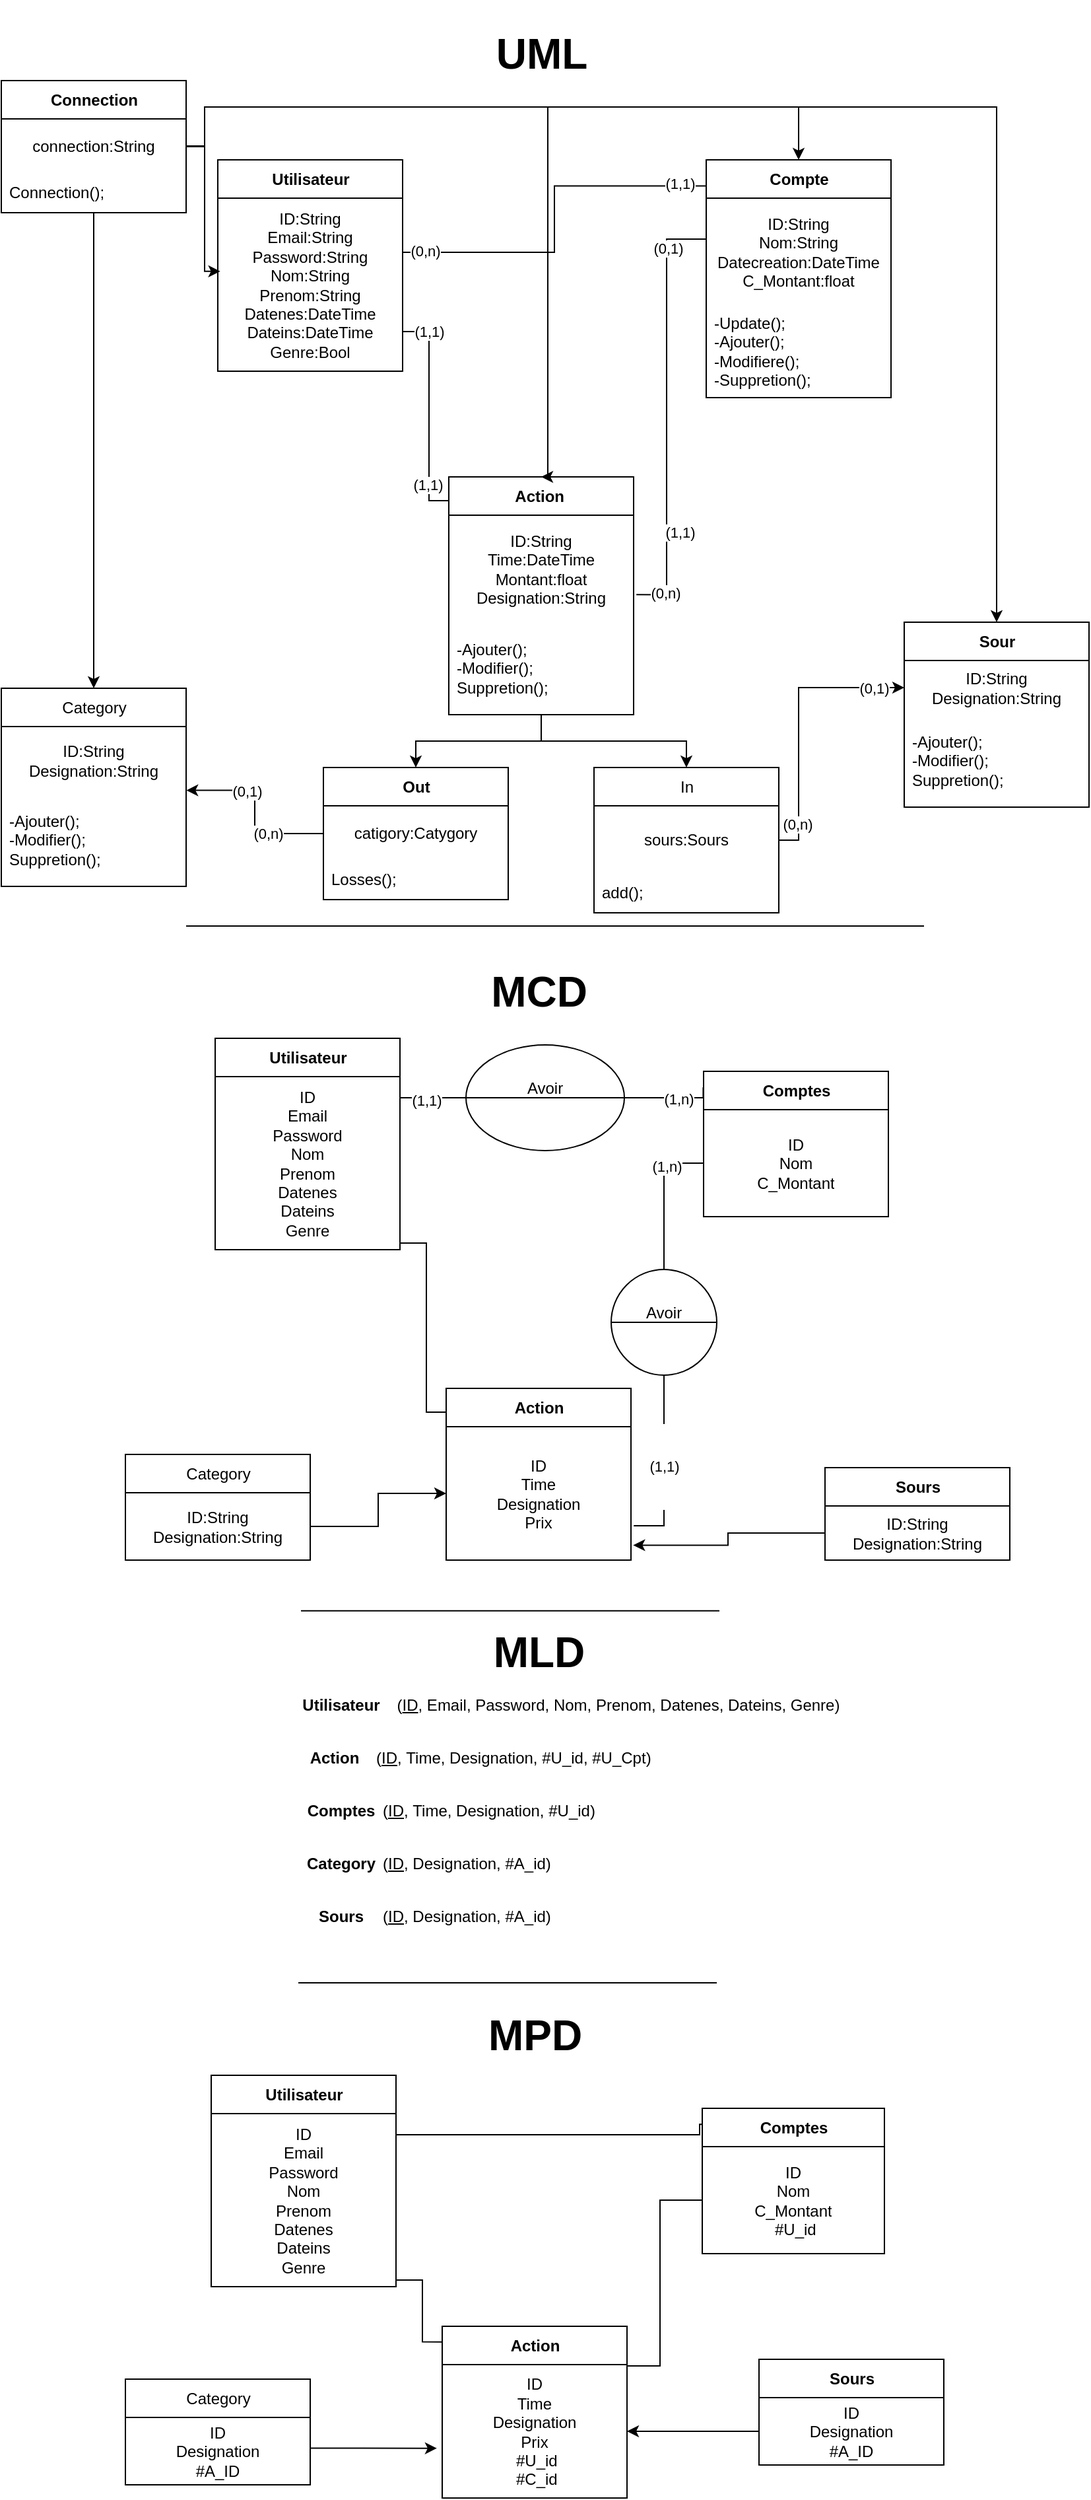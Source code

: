 <mxfile version="14.5.3" type="github"><diagram id="thO92VyvDMDzt5ZOfylT" name="Page-1"><mxGraphModel dx="1422" dy="804" grid="1" gridSize="10" guides="1" tooltips="1" connect="1" arrows="1" fold="1" page="1" pageScale="1" pageWidth="850" pageHeight="1100" math="0" shadow="0"><root><mxCell id="0"/><mxCell id="1" parent="0"/><mxCell id="qN_4cqXuDf2b30JJtQDB-20" style="edgeStyle=orthogonalEdgeStyle;rounded=0;orthogonalLoop=1;jettySize=auto;html=1;entryX=0.004;entryY=0.091;entryDx=0;entryDy=0;entryPerimeter=0;endArrow=none;endFill=0;" parent="1" source="qN_4cqXuDf2b30JJtQDB-5" target="qN_4cqXuDf2b30JJtQDB-11" edge="1"><mxGeometry relative="1" as="geometry"><Array as="points"><mxPoint x="340" y="270"/><mxPoint x="340" y="398"/></Array></mxGeometry></mxCell><mxCell id="qN_4cqXuDf2b30JJtQDB-40" value="(1,1)" style="edgeLabel;html=1;align=center;verticalAlign=middle;resizable=0;points=[];" parent="qN_4cqXuDf2b30JJtQDB-20" vertex="1" connectable="0"><mxGeometry x="-0.763" relative="1" as="geometry"><mxPoint as="offset"/></mxGeometry></mxCell><mxCell id="qN_4cqXuDf2b30JJtQDB-41" value="(1,1)" style="edgeLabel;html=1;align=center;verticalAlign=middle;resizable=0;points=[];" parent="qN_4cqXuDf2b30JJtQDB-20" vertex="1" connectable="0"><mxGeometry x="0.646" y="-1" relative="1" as="geometry"><mxPoint as="offset"/></mxGeometry></mxCell><mxCell id="qN_4cqXuDf2b30JJtQDB-24" style="edgeStyle=orthogonalEdgeStyle;rounded=0;orthogonalLoop=1;jettySize=auto;html=1;entryX=-0.002;entryY=0.11;entryDx=0;entryDy=0;entryPerimeter=0;endArrow=none;endFill=0;" parent="1" source="qN_4cqXuDf2b30JJtQDB-5" target="qN_4cqXuDf2b30JJtQDB-8" edge="1"><mxGeometry relative="1" as="geometry"><Array as="points"><mxPoint x="435" y="210"/><mxPoint x="435" y="160"/></Array></mxGeometry></mxCell><mxCell id="qN_4cqXuDf2b30JJtQDB-38" value="(0,n)" style="edgeLabel;html=1;align=center;verticalAlign=middle;resizable=0;points=[];" parent="qN_4cqXuDf2b30JJtQDB-24" vertex="1" connectable="0"><mxGeometry x="-0.878" y="1" relative="1" as="geometry"><mxPoint as="offset"/></mxGeometry></mxCell><mxCell id="qN_4cqXuDf2b30JJtQDB-39" value="(1,1)" style="edgeLabel;html=1;align=center;verticalAlign=middle;resizable=0;points=[];" parent="qN_4cqXuDf2b30JJtQDB-24" vertex="1" connectable="0"><mxGeometry x="0.916" y="2" relative="1" as="geometry"><mxPoint x="-7.8" as="offset"/></mxGeometry></mxCell><mxCell id="qN_4cqXuDf2b30JJtQDB-5" value="Utilisateur" style="swimlane;fontStyle=1;align=center;verticalAlign=middle;childLayout=stackLayout;horizontal=1;startSize=29;horizontalStack=0;resizeParent=1;resizeParentMax=0;resizeLast=0;collapsible=0;marginBottom=0;html=1;" parent="1" vertex="1"><mxGeometry x="180" y="140" width="140" height="160" as="geometry"/></mxCell><mxCell id="qN_4cqXuDf2b30JJtQDB-6" value="ID:String&lt;br&gt;Email:String&lt;br&gt;Password:String&lt;br&gt;Nom:String&lt;br&gt;Prenom:String&lt;br&gt;Datenes:DateTime&lt;br&gt;Dateins:DateTime&lt;br&gt;&lt;div&gt;&lt;font color=&quot;#050505&quot;&gt;Genre:Bool&lt;/font&gt;&lt;/div&gt;" style="text;html=1;strokeColor=none;fillColor=none;align=center;verticalAlign=middle;spacingLeft=4;spacingRight=4;overflow=hidden;rotatable=0;points=[[0,0.5],[1,0.5]];portConstraint=eastwest;" parent="qN_4cqXuDf2b30JJtQDB-5" vertex="1"><mxGeometry y="29" width="140" height="131" as="geometry"/></mxCell><mxCell id="qN_4cqXuDf2b30JJtQDB-8" value="Compte" style="swimlane;fontStyle=1;align=center;verticalAlign=middle;childLayout=stackLayout;horizontal=1;startSize=29;horizontalStack=0;resizeParent=1;resizeParentMax=0;resizeLast=0;collapsible=0;marginBottom=0;html=1;" parent="1" vertex="1"><mxGeometry x="550" y="140" width="140" height="180" as="geometry"/></mxCell><mxCell id="qN_4cqXuDf2b30JJtQDB-9" value="ID:String&lt;br&gt;Nom:String&lt;br&gt;Datecreation:DateTime&lt;br&gt;C_Montant:float" style="text;html=1;strokeColor=none;fillColor=none;align=center;verticalAlign=middle;spacingLeft=4;spacingRight=4;overflow=hidden;rotatable=0;points=[[0,0.5],[1,0.5]];portConstraint=eastwest;" parent="qN_4cqXuDf2b30JJtQDB-8" vertex="1"><mxGeometry y="29" width="140" height="81" as="geometry"/></mxCell><mxCell id="qN_4cqXuDf2b30JJtQDB-10" value="-Update();&lt;br&gt;-Ajouter();&lt;br&gt;-Modifiere();&lt;br&gt;-Suppretion();" style="text;html=1;strokeColor=none;fillColor=none;align=left;verticalAlign=middle;spacingLeft=4;spacingRight=4;overflow=hidden;rotatable=0;points=[[0,0.5],[1,0.5]];portConstraint=eastwest;" parent="qN_4cqXuDf2b30JJtQDB-8" vertex="1"><mxGeometry y="110" width="140" height="70" as="geometry"/></mxCell><mxCell id="pNo498uJLmKVRCDDvadz-28" style="edgeStyle=orthogonalEdgeStyle;rounded=0;orthogonalLoop=1;jettySize=auto;html=1;entryX=0.5;entryY=0;entryDx=0;entryDy=0;" parent="1" source="qN_4cqXuDf2b30JJtQDB-11" target="pNo498uJLmKVRCDDvadz-2" edge="1"><mxGeometry relative="1" as="geometry"/></mxCell><mxCell id="pNo498uJLmKVRCDDvadz-29" style="edgeStyle=orthogonalEdgeStyle;rounded=0;orthogonalLoop=1;jettySize=auto;html=1;" parent="1" source="qN_4cqXuDf2b30JJtQDB-11" target="pNo498uJLmKVRCDDvadz-7" edge="1"><mxGeometry relative="1" as="geometry"/></mxCell><mxCell id="qN_4cqXuDf2b30JJtQDB-11" value="Action&amp;nbsp;" style="swimlane;fontStyle=1;align=center;verticalAlign=middle;childLayout=stackLayout;horizontal=1;startSize=29;horizontalStack=0;resizeParent=1;resizeParentMax=0;resizeLast=0;collapsible=0;marginBottom=0;html=1;" parent="1" vertex="1"><mxGeometry x="355" y="380" width="140" height="180" as="geometry"/></mxCell><mxCell id="qN_4cqXuDf2b30JJtQDB-12" value="ID:String&lt;br&gt;Time:DateTime&lt;br&gt;Montant:float&lt;br&gt;Designation:String" style="text;html=1;strokeColor=none;fillColor=none;align=center;verticalAlign=middle;spacingLeft=4;spacingRight=4;overflow=hidden;rotatable=0;points=[[0,0.5],[1,0.5]];portConstraint=eastwest;" parent="qN_4cqXuDf2b30JJtQDB-11" vertex="1"><mxGeometry y="29" width="140" height="81" as="geometry"/></mxCell><mxCell id="qN_4cqXuDf2b30JJtQDB-13" value="-Ajouter();&lt;br&gt;-Modifier();&lt;br&gt;Suppretion();" style="text;html=1;strokeColor=none;fillColor=none;align=left;verticalAlign=middle;spacingLeft=4;spacingRight=4;overflow=hidden;rotatable=0;points=[[0,0.5],[1,0.5]];portConstraint=eastwest;" parent="qN_4cqXuDf2b30JJtQDB-11" vertex="1"><mxGeometry y="110" width="140" height="70" as="geometry"/></mxCell><mxCell id="qN_4cqXuDf2b30JJtQDB-14" value="&lt;h1 style=&quot;font-size: 32px&quot;&gt;UML&lt;/h1&gt;" style="text;html=1;align=center;verticalAlign=middle;resizable=0;points=[];autosize=1;" parent="1" vertex="1"><mxGeometry x="385" y="30" width="80" height="60" as="geometry"/></mxCell><mxCell id="qN_4cqXuDf2b30JJtQDB-15" value="" style="endArrow=none;startArrow=none;endFill=0;startFill=0;endSize=8;html=1;labelBackgroundColor=none;" parent="1" edge="1"><mxGeometry width="160" relative="1" as="geometry"><mxPoint x="156" y="720" as="sourcePoint"/><mxPoint x="715" y="720" as="targetPoint"/></mxGeometry></mxCell><mxCell id="qN_4cqXuDf2b30JJtQDB-21" style="edgeStyle=orthogonalEdgeStyle;rounded=0;orthogonalLoop=1;jettySize=auto;html=1;entryX=1.015;entryY=0.743;entryDx=0;entryDy=0;entryPerimeter=0;endArrow=none;endFill=0;" parent="1" source="qN_4cqXuDf2b30JJtQDB-9" target="qN_4cqXuDf2b30JJtQDB-12" edge="1"><mxGeometry relative="1" as="geometry"><Array as="points"><mxPoint x="520" y="200"/><mxPoint x="520" y="469"/></Array></mxGeometry></mxCell><mxCell id="qN_4cqXuDf2b30JJtQDB-43" value="(0,1)" style="edgeLabel;html=1;align=center;verticalAlign=middle;resizable=0;points=[];" parent="qN_4cqXuDf2b30JJtQDB-21" vertex="1" connectable="0"><mxGeometry x="-0.772" y="1" relative="1" as="geometry"><mxPoint as="offset"/></mxGeometry></mxCell><mxCell id="qN_4cqXuDf2b30JJtQDB-44" value="(0,n)" style="edgeLabel;html=1;align=center;verticalAlign=middle;resizable=0;points=[];" parent="qN_4cqXuDf2b30JJtQDB-21" vertex="1" connectable="0"><mxGeometry x="0.847" y="-1" relative="1" as="geometry"><mxPoint as="offset"/></mxGeometry></mxCell><mxCell id="qN_4cqXuDf2b30JJtQDB-26" style="edgeStyle=orthogonalEdgeStyle;rounded=0;orthogonalLoop=1;jettySize=auto;html=1;entryX=0.004;entryY=0.091;entryDx=0;entryDy=0;entryPerimeter=0;endArrow=none;endFill=0;" parent="1" source="qN_4cqXuDf2b30JJtQDB-28" target="qN_4cqXuDf2b30JJtQDB-33" edge="1"><mxGeometry relative="1" as="geometry"><Array as="points"><mxPoint x="338" y="960"/><mxPoint x="338" y="1088"/></Array></mxGeometry></mxCell><mxCell id="qN_4cqXuDf2b30JJtQDB-27" style="edgeStyle=orthogonalEdgeStyle;rounded=0;orthogonalLoop=1;jettySize=auto;html=1;entryX=-0.002;entryY=0.11;entryDx=0;entryDy=0;entryPerimeter=0;endArrow=none;endFill=0;" parent="1" source="qN_4cqXuDf2b30JJtQDB-28" target="qN_4cqXuDf2b30JJtQDB-30" edge="1"><mxGeometry relative="1" as="geometry"><Array as="points"><mxPoint x="548" y="850"/></Array></mxGeometry></mxCell><mxCell id="qN_4cqXuDf2b30JJtQDB-51" value="(1,1)" style="edgeLabel;html=1;align=center;verticalAlign=middle;resizable=0;points=[];" parent="qN_4cqXuDf2b30JJtQDB-27" vertex="1" connectable="0"><mxGeometry x="-0.926" y="-2" relative="1" as="geometry"><mxPoint x="11" as="offset"/></mxGeometry></mxCell><mxCell id="qN_4cqXuDf2b30JJtQDB-52" value="(1,n)" style="edgeLabel;html=1;align=center;verticalAlign=middle;resizable=0;points=[];" parent="qN_4cqXuDf2b30JJtQDB-27" vertex="1" connectable="0"><mxGeometry x="0.863" y="-1" relative="1" as="geometry"><mxPoint x="-11" as="offset"/></mxGeometry></mxCell><mxCell id="qN_4cqXuDf2b30JJtQDB-28" value="Utilisateur" style="swimlane;fontStyle=1;align=center;verticalAlign=middle;childLayout=stackLayout;horizontal=1;startSize=29;horizontalStack=0;resizeParent=1;resizeParentMax=0;resizeLast=0;collapsible=0;marginBottom=0;html=1;" parent="1" vertex="1"><mxGeometry x="178" y="805" width="140" height="160" as="geometry"/></mxCell><mxCell id="qN_4cqXuDf2b30JJtQDB-29" value="ID&lt;br&gt;Email&lt;br&gt;Password&lt;br&gt;Nom&lt;br&gt;Prenom&lt;br&gt;Datenes&lt;br&gt;Dateins&lt;br&gt;&lt;div&gt;&lt;font color=&quot;#050505&quot;&gt;Genre&lt;/font&gt;&lt;br&gt;&lt;/div&gt;" style="text;html=1;strokeColor=none;fillColor=none;align=center;verticalAlign=middle;spacingLeft=4;spacingRight=4;overflow=hidden;rotatable=0;points=[[0,0.5],[1,0.5]];portConstraint=eastwest;" parent="qN_4cqXuDf2b30JJtQDB-28" vertex="1"><mxGeometry y="29" width="140" height="131" as="geometry"/></mxCell><mxCell id="qN_4cqXuDf2b30JJtQDB-30" value="Comptes" style="swimlane;fontStyle=1;align=center;verticalAlign=middle;childLayout=stackLayout;horizontal=1;startSize=29;horizontalStack=0;resizeParent=1;resizeParentMax=0;resizeLast=0;collapsible=0;marginBottom=0;html=1;" parent="1" vertex="1"><mxGeometry x="548" y="830" width="140" height="110" as="geometry"/></mxCell><mxCell id="qN_4cqXuDf2b30JJtQDB-31" value="ID&lt;br&gt;Nom&lt;br&gt;C_Montant&lt;br&gt;" style="text;html=1;strokeColor=none;fillColor=none;align=center;verticalAlign=middle;spacingLeft=4;spacingRight=4;overflow=hidden;rotatable=0;points=[[0,0.5],[1,0.5]];portConstraint=eastwest;" parent="qN_4cqXuDf2b30JJtQDB-30" vertex="1"><mxGeometry y="29" width="140" height="81" as="geometry"/></mxCell><mxCell id="qN_4cqXuDf2b30JJtQDB-33" value="Action" style="swimlane;fontStyle=1;align=center;verticalAlign=middle;childLayout=stackLayout;horizontal=1;startSize=29;horizontalStack=0;resizeParent=1;resizeParentMax=0;resizeLast=0;collapsible=0;marginBottom=0;html=1;" parent="1" vertex="1"><mxGeometry x="353" y="1070" width="140" height="130" as="geometry"/></mxCell><mxCell id="qN_4cqXuDf2b30JJtQDB-34" value="ID&lt;br&gt;Time&lt;br&gt;Designation&lt;br&gt;Prix&lt;br&gt;" style="text;html=1;strokeColor=none;fillColor=none;align=center;verticalAlign=middle;spacingLeft=4;spacingRight=4;overflow=hidden;rotatable=0;points=[[0,0.5],[1,0.5]];portConstraint=eastwest;" parent="qN_4cqXuDf2b30JJtQDB-33" vertex="1"><mxGeometry y="29" width="140" height="101" as="geometry"/></mxCell><mxCell id="qN_4cqXuDf2b30JJtQDB-36" value="&lt;h1 style=&quot;font-size: 32px&quot;&gt;MCD&lt;/h1&gt;" style="text;html=1;align=center;verticalAlign=middle;resizable=0;points=[];autosize=1;" parent="1" vertex="1"><mxGeometry x="378" y="740" width="90" height="60" as="geometry"/></mxCell><mxCell id="qN_4cqXuDf2b30JJtQDB-37" value="&#10;&#10;&lt;span style=&quot;color: rgb(0, 0, 0); font-family: helvetica; font-size: 11px; font-style: normal; font-weight: 400; letter-spacing: normal; text-align: center; text-indent: 0px; text-transform: none; word-spacing: 0px; background-color: rgb(255, 255, 255); display: inline; float: none;&quot;&gt;(1,1)&lt;/span&gt;&#10;&#10;" style="edgeStyle=orthogonalEdgeStyle;rounded=0;orthogonalLoop=1;jettySize=auto;html=1;entryX=1.015;entryY=0.743;entryDx=0;entryDy=0;entryPerimeter=0;endArrow=none;endFill=0;" parent="1" source="qN_4cqXuDf2b30JJtQDB-48" target="qN_4cqXuDf2b30JJtQDB-34" edge="1"><mxGeometry relative="1" as="geometry"><Array as="points"><mxPoint x="518" y="1174"/></Array></mxGeometry></mxCell><mxCell id="qN_4cqXuDf2b30JJtQDB-47" value="Avoir&lt;br&gt;&lt;br&gt;" style="shape=lineEllipse;perimeter=ellipsePerimeter;whiteSpace=wrap;html=1;backgroundOutline=1;align=center;" parent="1" vertex="1"><mxGeometry x="368" y="810" width="120" height="80" as="geometry"/></mxCell><mxCell id="qN_4cqXuDf2b30JJtQDB-48" value="Avoir&lt;br&gt;&lt;br&gt;" style="shape=lineEllipse;perimeter=ellipsePerimeter;whiteSpace=wrap;html=1;backgroundOutline=1;align=center;" parent="1" vertex="1"><mxGeometry x="478" y="980" width="80" height="80" as="geometry"/></mxCell><mxCell id="qN_4cqXuDf2b30JJtQDB-50" style="edgeStyle=orthogonalEdgeStyle;rounded=0;orthogonalLoop=1;jettySize=auto;html=1;endArrow=none;endFill=0;" parent="1" source="qN_4cqXuDf2b30JJtQDB-31" target="qN_4cqXuDf2b30JJtQDB-48" edge="1"><mxGeometry relative="1" as="geometry"><Array as="points"><mxPoint x="518" y="900"/></Array><mxPoint x="548" y="890" as="sourcePoint"/><mxPoint x="495.1" y="1174.043" as="targetPoint"/></mxGeometry></mxCell><mxCell id="qN_4cqXuDf2b30JJtQDB-53" value="(1,n)" style="edgeLabel;html=1;align=center;verticalAlign=middle;resizable=0;points=[];" parent="qN_4cqXuDf2b30JJtQDB-50" vertex="1" connectable="0"><mxGeometry x="-0.496" y="2" relative="1" as="geometry"><mxPoint as="offset"/></mxGeometry></mxCell><mxCell id="qN_4cqXuDf2b30JJtQDB-54" value="" style="endArrow=none;startArrow=none;endFill=0;startFill=0;endSize=8;html=1;labelBackgroundColor=none;" parent="1" edge="1"><mxGeometry width="160" relative="1" as="geometry"><mxPoint x="241" y="1520" as="sourcePoint"/><mxPoint x="558" y="1520" as="targetPoint"/></mxGeometry></mxCell><mxCell id="qN_4cqXuDf2b30JJtQDB-55" value="&lt;h1 style=&quot;font-size: 32px&quot;&gt;MPD&lt;/h1&gt;" style="text;html=1;align=center;verticalAlign=middle;resizable=0;points=[];autosize=1;" parent="1" vertex="1"><mxGeometry x="375" y="1530" width="90" height="60" as="geometry"/></mxCell><mxCell id="6Z2Gk1_f_4UA8VVepG2f-1" style="edgeStyle=orthogonalEdgeStyle;rounded=0;orthogonalLoop=1;jettySize=auto;html=1;entryX=0.004;entryY=0.091;entryDx=0;entryDy=0;entryPerimeter=0;endArrow=none;endFill=0;" parent="1" source="6Z2Gk1_f_4UA8VVepG2f-5" target="6Z2Gk1_f_4UA8VVepG2f-9" edge="1"><mxGeometry relative="1" as="geometry"><Array as="points"><mxPoint x="335" y="1745"/><mxPoint x="335" y="1792"/></Array></mxGeometry></mxCell><mxCell id="6Z2Gk1_f_4UA8VVepG2f-2" style="edgeStyle=orthogonalEdgeStyle;rounded=0;orthogonalLoop=1;jettySize=auto;html=1;entryX=-0.002;entryY=0.11;entryDx=0;entryDy=0;entryPerimeter=0;endArrow=none;endFill=0;" parent="1" source="6Z2Gk1_f_4UA8VVepG2f-5" target="6Z2Gk1_f_4UA8VVepG2f-7" edge="1"><mxGeometry relative="1" as="geometry"><Array as="points"><mxPoint x="545" y="1635"/></Array></mxGeometry></mxCell><mxCell id="6Z2Gk1_f_4UA8VVepG2f-5" value="Utilisateur" style="swimlane;fontStyle=1;align=center;verticalAlign=middle;childLayout=stackLayout;horizontal=1;startSize=29;horizontalStack=0;resizeParent=1;resizeParentMax=0;resizeLast=0;collapsible=0;marginBottom=0;html=1;" parent="1" vertex="1"><mxGeometry x="175" y="1590" width="140" height="160" as="geometry"/></mxCell><mxCell id="6Z2Gk1_f_4UA8VVepG2f-6" value="ID&lt;br&gt;Email&lt;br&gt;Password&lt;br&gt;Nom&lt;br&gt;Prenom&lt;br&gt;Datenes&lt;br&gt;Dateins&lt;br&gt;&lt;div&gt;&lt;font color=&quot;#050505&quot;&gt;Genre&lt;/font&gt;&lt;br&gt;&lt;/div&gt;" style="text;html=1;strokeColor=none;fillColor=none;align=center;verticalAlign=middle;spacingLeft=4;spacingRight=4;overflow=hidden;rotatable=0;points=[[0,0.5],[1,0.5]];portConstraint=eastwest;" parent="6Z2Gk1_f_4UA8VVepG2f-5" vertex="1"><mxGeometry y="29" width="140" height="131" as="geometry"/></mxCell><mxCell id="6Z2Gk1_f_4UA8VVepG2f-7" value="Comptes" style="swimlane;fontStyle=1;align=center;verticalAlign=middle;childLayout=stackLayout;horizontal=1;startSize=29;horizontalStack=0;resizeParent=1;resizeParentMax=0;resizeLast=0;collapsible=0;marginBottom=0;html=1;" parent="1" vertex="1"><mxGeometry x="547" y="1615" width="138" height="110" as="geometry"/></mxCell><mxCell id="6Z2Gk1_f_4UA8VVepG2f-8" value="ID&lt;br&gt;Nom&lt;br&gt;C_Montant&lt;br&gt;&lt;span style=&quot;text-align: left&quot;&gt;&amp;nbsp;#U_id&lt;/span&gt;" style="text;html=1;strokeColor=none;fillColor=none;align=center;verticalAlign=middle;spacingLeft=4;spacingRight=4;overflow=hidden;rotatable=0;points=[[0,0.5],[1,0.5]];portConstraint=eastwest;" parent="6Z2Gk1_f_4UA8VVepG2f-7" vertex="1"><mxGeometry y="29" width="138" height="81" as="geometry"/></mxCell><mxCell id="6Z2Gk1_f_4UA8VVepG2f-9" value="Action" style="swimlane;fontStyle=1;align=center;verticalAlign=middle;childLayout=stackLayout;horizontal=1;startSize=29;horizontalStack=0;resizeParent=1;resizeParentMax=0;resizeLast=0;collapsible=0;marginBottom=0;html=1;" parent="1" vertex="1"><mxGeometry x="350" y="1780" width="140" height="130" as="geometry"/></mxCell><mxCell id="6Z2Gk1_f_4UA8VVepG2f-10" value="ID&lt;br&gt;Time&lt;br&gt;Designation&lt;br&gt;Prix&lt;br&gt;&lt;span style=&quot;text-align: left&quot;&gt;&amp;nbsp;#U_id&lt;br&gt;&lt;/span&gt;&lt;span style=&quot;text-align: left&quot;&gt;&amp;nbsp;#C_id&lt;/span&gt;" style="text;html=1;strokeColor=none;fillColor=none;align=center;verticalAlign=middle;spacingLeft=4;spacingRight=4;overflow=hidden;rotatable=0;points=[[0,0.5],[1,0.5]];portConstraint=eastwest;" parent="6Z2Gk1_f_4UA8VVepG2f-9" vertex="1"><mxGeometry y="29" width="140" height="101" as="geometry"/></mxCell><mxCell id="6Z2Gk1_f_4UA8VVepG2f-14" style="edgeStyle=orthogonalEdgeStyle;rounded=0;orthogonalLoop=1;jettySize=auto;html=1;endArrow=none;endFill=0;entryX=1;entryY=0.5;entryDx=0;entryDy=0;" parent="1" source="6Z2Gk1_f_4UA8VVepG2f-8" target="6Z2Gk1_f_4UA8VVepG2f-10" edge="1"><mxGeometry relative="1" as="geometry"><Array as="points"><mxPoint x="515" y="1685"/><mxPoint x="515" y="1810"/><mxPoint x="490" y="1810"/></Array><mxPoint x="545" y="1675" as="sourcePoint"/><mxPoint x="515" y="1750.0" as="targetPoint"/></mxGeometry></mxCell><mxCell id="6Z2Gk1_f_4UA8VVepG2f-16" value="" style="endArrow=none;startArrow=none;endFill=0;startFill=0;endSize=8;html=1;labelBackgroundColor=none;" parent="1" edge="1"><mxGeometry width="160" relative="1" as="geometry"><mxPoint x="243" y="1238.33" as="sourcePoint"/><mxPoint x="560" y="1238.33" as="targetPoint"/></mxGeometry></mxCell><mxCell id="6Z2Gk1_f_4UA8VVepG2f-17" value="&lt;span style=&quot;font-weight: 700&quot;&gt;Utilisateur&lt;/span&gt;" style="text;html=1;align=center;verticalAlign=middle;resizable=0;points=[];autosize=1;" parent="1" vertex="1"><mxGeometry x="238" y="1300" width="70" height="20" as="geometry"/></mxCell><mxCell id="6Z2Gk1_f_4UA8VVepG2f-19" value="(&lt;u&gt;ID&lt;/u&gt;,&amp;nbsp;Email,&amp;nbsp;Password,&amp;nbsp;Nom,&amp;nbsp;Prenom,&amp;nbsp;Datenes,&amp;nbsp;Dateins,&amp;nbsp;&lt;span style=&quot;color: rgb(5 , 5 , 5)&quot;&gt;Genre)&lt;/span&gt;" style="text;html=1;align=center;verticalAlign=middle;resizable=0;points=[];autosize=1;" parent="1" vertex="1"><mxGeometry x="308" y="1300" width="350" height="20" as="geometry"/></mxCell><mxCell id="6Z2Gk1_f_4UA8VVepG2f-20" value="&lt;span style=&quot;font-weight: 700&quot;&gt;Action&lt;/span&gt;" style="text;html=1;align=center;verticalAlign=middle;resizable=0;points=[];autosize=1;" parent="1" vertex="1"><mxGeometry x="243" y="1340" width="50" height="20" as="geometry"/></mxCell><mxCell id="6Z2Gk1_f_4UA8VVepG2f-21" value="&lt;div&gt;&lt;span&gt;(&lt;/span&gt;&lt;u&gt;ID&lt;/u&gt;&lt;span&gt;,&amp;nbsp;Time,&amp;nbsp;Designation, #U_id, #U_Cpt&lt;/span&gt;&lt;span style=&quot;color: rgb(5 , 5 , 5)&quot;&gt;)&lt;/span&gt;&lt;/div&gt;" style="text;html=1;align=left;verticalAlign=middle;resizable=0;points=[];autosize=1;" parent="1" vertex="1"><mxGeometry x="298" y="1340" width="220" height="20" as="geometry"/></mxCell><mxCell id="6Z2Gk1_f_4UA8VVepG2f-22" value="&lt;span style=&quot;font-weight: 700&quot;&gt;Comptes&lt;/span&gt;" style="text;html=1;align=center;verticalAlign=middle;resizable=0;points=[];autosize=1;" parent="1" vertex="1"><mxGeometry x="238" y="1380" width="70" height="20" as="geometry"/></mxCell><mxCell id="6Z2Gk1_f_4UA8VVepG2f-23" value="&lt;div&gt;&lt;span&gt;(&lt;/span&gt;&lt;u&gt;ID&lt;/u&gt;&lt;span&gt;,&amp;nbsp;Time,&amp;nbsp;Designation, #U_id&lt;/span&gt;&lt;span style=&quot;color: rgb(5 , 5 , 5)&quot;&gt;)&lt;/span&gt;&lt;/div&gt;" style="text;html=1;align=left;verticalAlign=middle;resizable=0;points=[];autosize=1;" parent="1" vertex="1"><mxGeometry x="303" y="1380" width="180" height="20" as="geometry"/></mxCell><mxCell id="6Z2Gk1_f_4UA8VVepG2f-24" value="&lt;h1 style=&quot;font-size: 32px&quot;&gt;MLD&lt;/h1&gt;" style="text;html=1;align=center;verticalAlign=middle;resizable=0;points=[];autosize=1;" parent="1" vertex="1"><mxGeometry x="383" y="1240" width="80" height="60" as="geometry"/></mxCell><mxCell id="pNo498uJLmKVRCDDvadz-31" style="edgeStyle=orthogonalEdgeStyle;rounded=0;orthogonalLoop=1;jettySize=auto;html=1;entryX=0;entryY=0.5;entryDx=0;entryDy=0;" parent="1" source="pNo498uJLmKVRCDDvadz-2" target="pNo498uJLmKVRCDDvadz-18" edge="1"><mxGeometry relative="1" as="geometry"><Array as="points"><mxPoint x="620" y="655"/><mxPoint x="620" y="540"/></Array></mxGeometry></mxCell><mxCell id="pNo498uJLmKVRCDDvadz-40" value="(0,n)" style="edgeLabel;html=1;align=center;verticalAlign=middle;resizable=0;points=[];" parent="pNo498uJLmKVRCDDvadz-31" vertex="1" connectable="0"><mxGeometry x="-0.739" y="1" relative="1" as="geometry"><mxPoint as="offset"/></mxGeometry></mxCell><mxCell id="pNo498uJLmKVRCDDvadz-41" value="(0,1)" style="edgeLabel;html=1;align=center;verticalAlign=middle;resizable=0;points=[];" parent="pNo498uJLmKVRCDDvadz-31" vertex="1" connectable="0"><mxGeometry x="0.787" y="-2" relative="1" as="geometry"><mxPoint x="-1" y="-1.5" as="offset"/></mxGeometry></mxCell><mxCell id="pNo498uJLmKVRCDDvadz-2" value="In" style="swimlane;fontStyle=0;align=center;verticalAlign=middle;childLayout=stackLayout;horizontal=1;startSize=29;horizontalStack=0;resizeParent=1;resizeParentMax=0;resizeLast=0;collapsible=0;marginBottom=0;html=1;" parent="1" vertex="1"><mxGeometry x="465" y="600" width="140" height="110" as="geometry"/></mxCell><mxCell id="pNo498uJLmKVRCDDvadz-3" value="sours:Sours" style="text;html=1;strokeColor=none;fillColor=none;align=center;verticalAlign=middle;spacingLeft=4;spacingRight=4;overflow=hidden;rotatable=0;points=[[0,0.5],[1,0.5]];portConstraint=eastwest;" parent="pNo498uJLmKVRCDDvadz-2" vertex="1"><mxGeometry y="29" width="140" height="51" as="geometry"/></mxCell><mxCell id="pNo498uJLmKVRCDDvadz-4" value="add();" style="text;html=1;strokeColor=none;fillColor=none;align=left;verticalAlign=middle;spacingLeft=4;spacingRight=4;overflow=hidden;rotatable=0;points=[[0,0.5],[1,0.5]];portConstraint=eastwest;" parent="pNo498uJLmKVRCDDvadz-2" vertex="1"><mxGeometry y="80" width="140" height="30" as="geometry"/></mxCell><mxCell id="pNo498uJLmKVRCDDvadz-6" value="(1,1)" style="edgeLabel;html=1;align=center;verticalAlign=middle;resizable=0;points=[];" parent="1" vertex="1" connectable="0"><mxGeometry x="530" y="422" as="geometry"/></mxCell><mxCell id="pNo498uJLmKVRCDDvadz-30" style="edgeStyle=orthogonalEdgeStyle;rounded=0;orthogonalLoop=1;jettySize=auto;html=1;entryX=1.001;entryY=0.947;entryDx=0;entryDy=0;entryPerimeter=0;" parent="1" source="pNo498uJLmKVRCDDvadz-7" target="pNo498uJLmKVRCDDvadz-12" edge="1"><mxGeometry relative="1" as="geometry"/></mxCell><mxCell id="pNo498uJLmKVRCDDvadz-42" value="(0,1)" style="edgeLabel;html=1;align=center;verticalAlign=middle;resizable=0;points=[];" parent="pNo498uJLmKVRCDDvadz-30" vertex="1" connectable="0"><mxGeometry x="0.351" relative="1" as="geometry"><mxPoint x="1" as="offset"/></mxGeometry></mxCell><mxCell id="pNo498uJLmKVRCDDvadz-43" value="(0,n)" style="edgeLabel;html=1;align=center;verticalAlign=middle;resizable=0;points=[];" parent="pNo498uJLmKVRCDDvadz-30" vertex="1" connectable="0"><mxGeometry x="-0.379" relative="1" as="geometry"><mxPoint as="offset"/></mxGeometry></mxCell><mxCell id="pNo498uJLmKVRCDDvadz-7" value="Out" style="swimlane;fontStyle=1;align=center;verticalAlign=middle;childLayout=stackLayout;horizontal=1;startSize=29;horizontalStack=0;resizeParent=1;resizeParentMax=0;resizeLast=0;collapsible=0;marginBottom=0;html=1;" parent="1" vertex="1"><mxGeometry x="260" y="600" width="140" height="100" as="geometry"/></mxCell><mxCell id="pNo498uJLmKVRCDDvadz-8" value="catigory:Catygory" style="text;html=1;strokeColor=none;fillColor=none;align=center;verticalAlign=middle;spacingLeft=4;spacingRight=4;overflow=hidden;rotatable=0;points=[[0,0.5],[1,0.5]];portConstraint=eastwest;" parent="pNo498uJLmKVRCDDvadz-7" vertex="1"><mxGeometry y="29" width="140" height="41" as="geometry"/></mxCell><mxCell id="pNo498uJLmKVRCDDvadz-9" value="Losses();" style="text;html=1;strokeColor=none;fillColor=none;align=left;verticalAlign=middle;spacingLeft=4;spacingRight=4;overflow=hidden;rotatable=0;points=[[0,0.5],[1,0.5]];portConstraint=eastwest;" parent="pNo498uJLmKVRCDDvadz-7" vertex="1"><mxGeometry y="70" width="140" height="30" as="geometry"/></mxCell><mxCell id="pNo498uJLmKVRCDDvadz-11" value="Category" style="swimlane;fontStyle=0;align=center;verticalAlign=middle;childLayout=stackLayout;horizontal=1;startSize=29;horizontalStack=0;resizeParent=1;resizeParentMax=0;resizeLast=0;collapsible=0;marginBottom=0;html=1;" parent="1" vertex="1"><mxGeometry x="16" y="540" width="140" height="150" as="geometry"/></mxCell><mxCell id="pNo498uJLmKVRCDDvadz-12" value="ID:String&lt;br&gt;Designation:String" style="text;html=1;strokeColor=none;fillColor=none;align=center;verticalAlign=middle;spacingLeft=4;spacingRight=4;overflow=hidden;rotatable=0;points=[[0,0.5],[1,0.5]];portConstraint=eastwest;" parent="pNo498uJLmKVRCDDvadz-11" vertex="1"><mxGeometry y="29" width="140" height="51" as="geometry"/></mxCell><mxCell id="pNo498uJLmKVRCDDvadz-20" value="-Ajouter();&lt;br&gt;-Modifier();&lt;br&gt;Suppretion();" style="text;html=1;strokeColor=none;fillColor=none;align=left;verticalAlign=middle;spacingLeft=4;spacingRight=4;overflow=hidden;rotatable=0;points=[[0,0.5],[1,0.5]];portConstraint=eastwest;" parent="pNo498uJLmKVRCDDvadz-11" vertex="1"><mxGeometry y="80" width="140" height="70" as="geometry"/></mxCell><mxCell id="pNo498uJLmKVRCDDvadz-17" value="Sour" style="swimlane;fontStyle=1;align=center;verticalAlign=middle;childLayout=stackLayout;horizontal=1;startSize=29;horizontalStack=0;resizeParent=1;resizeParentMax=0;resizeLast=0;collapsible=0;marginBottom=0;html=1;" parent="1" vertex="1"><mxGeometry x="700" y="490" width="140" height="140" as="geometry"/></mxCell><mxCell id="pNo498uJLmKVRCDDvadz-18" value="ID:String&lt;br&gt;Designation:String" style="text;html=1;strokeColor=none;fillColor=none;align=center;verticalAlign=middle;spacingLeft=4;spacingRight=4;overflow=hidden;rotatable=0;points=[[0,0.5],[1,0.5]];portConstraint=eastwest;" parent="pNo498uJLmKVRCDDvadz-17" vertex="1"><mxGeometry y="29" width="140" height="41" as="geometry"/></mxCell><mxCell id="pNo498uJLmKVRCDDvadz-21" value="-Ajouter();&lt;br&gt;-Modifier();&lt;br&gt;Suppretion();" style="text;html=1;strokeColor=none;fillColor=none;align=left;verticalAlign=middle;spacingLeft=4;spacingRight=4;overflow=hidden;rotatable=0;points=[[0,0.5],[1,0.5]];portConstraint=eastwest;" parent="pNo498uJLmKVRCDDvadz-17" vertex="1"><mxGeometry y="70" width="140" height="70" as="geometry"/></mxCell><mxCell id="pNo498uJLmKVRCDDvadz-22" value="Category" style="swimlane;fontStyle=0;align=center;verticalAlign=middle;childLayout=stackLayout;horizontal=1;startSize=29;horizontalStack=0;resizeParent=1;resizeParentMax=0;resizeLast=0;collapsible=0;marginBottom=0;html=1;" parent="1" vertex="1"><mxGeometry x="110" y="1120" width="140" height="80" as="geometry"/></mxCell><mxCell id="pNo498uJLmKVRCDDvadz-23" value="ID:String&lt;br&gt;Designation:String" style="text;html=1;strokeColor=none;fillColor=none;align=center;verticalAlign=middle;spacingLeft=4;spacingRight=4;overflow=hidden;rotatable=0;points=[[0,0.5],[1,0.5]];portConstraint=eastwest;" parent="pNo498uJLmKVRCDDvadz-22" vertex="1"><mxGeometry y="29" width="140" height="51" as="geometry"/></mxCell><mxCell id="pNo498uJLmKVRCDDvadz-25" value="Sours" style="swimlane;fontStyle=1;align=center;verticalAlign=middle;childLayout=stackLayout;horizontal=1;startSize=29;horizontalStack=0;resizeParent=1;resizeParentMax=0;resizeLast=0;collapsible=0;marginBottom=0;html=1;" parent="1" vertex="1"><mxGeometry x="640" y="1130" width="140" height="70" as="geometry"/></mxCell><mxCell id="pNo498uJLmKVRCDDvadz-26" value="ID:String&lt;br&gt;Designation:String" style="text;html=1;strokeColor=none;fillColor=none;align=center;verticalAlign=middle;spacingLeft=4;spacingRight=4;overflow=hidden;rotatable=0;points=[[0,0.5],[1,0.5]];portConstraint=eastwest;" parent="pNo498uJLmKVRCDDvadz-25" vertex="1"><mxGeometry y="29" width="140" height="41" as="geometry"/></mxCell><mxCell id="pNo498uJLmKVRCDDvadz-35" style="edgeStyle=orthogonalEdgeStyle;rounded=0;orthogonalLoop=1;jettySize=auto;html=1;entryX=0.013;entryY=0.423;entryDx=0;entryDy=0;entryPerimeter=0;" parent="1" source="pNo498uJLmKVRCDDvadz-32" target="qN_4cqXuDf2b30JJtQDB-6" edge="1"><mxGeometry relative="1" as="geometry"><Array as="points"><mxPoint x="170" y="130"/><mxPoint x="170" y="224"/></Array></mxGeometry></mxCell><mxCell id="pNo498uJLmKVRCDDvadz-37" style="edgeStyle=orthogonalEdgeStyle;rounded=0;orthogonalLoop=1;jettySize=auto;html=1;entryX=0.5;entryY=0;entryDx=0;entryDy=0;" parent="1" source="pNo498uJLmKVRCDDvadz-32" target="pNo498uJLmKVRCDDvadz-11" edge="1"><mxGeometry relative="1" as="geometry"/></mxCell><mxCell id="pNo498uJLmKVRCDDvadz-38" style="edgeStyle=orthogonalEdgeStyle;rounded=0;orthogonalLoop=1;jettySize=auto;html=1;entryX=0.5;entryY=0;entryDx=0;entryDy=0;" parent="1" target="qN_4cqXuDf2b30JJtQDB-11" edge="1"><mxGeometry relative="1" as="geometry"><Array as="points"><mxPoint x="430" y="100"/><mxPoint x="430" y="380"/></Array><mxPoint x="170" y="100" as="sourcePoint"/></mxGeometry></mxCell><mxCell id="pNo498uJLmKVRCDDvadz-32" value="Connection" style="swimlane;fontStyle=1;align=center;verticalAlign=middle;childLayout=stackLayout;horizontal=1;startSize=29;horizontalStack=0;resizeParent=1;resizeParentMax=0;resizeLast=0;collapsible=0;marginBottom=0;html=1;" parent="1" vertex="1"><mxGeometry x="16" y="80" width="140" height="100" as="geometry"/></mxCell><mxCell id="pNo498uJLmKVRCDDvadz-33" value="connection:String" style="text;html=1;strokeColor=none;fillColor=none;align=center;verticalAlign=middle;spacingLeft=4;spacingRight=4;overflow=hidden;rotatable=0;points=[[0,0.5],[1,0.5]];portConstraint=eastwest;" parent="pNo498uJLmKVRCDDvadz-32" vertex="1"><mxGeometry y="29" width="140" height="41" as="geometry"/></mxCell><mxCell id="pNo498uJLmKVRCDDvadz-34" value="Connection();" style="text;html=1;strokeColor=none;fillColor=none;align=left;verticalAlign=middle;spacingLeft=4;spacingRight=4;overflow=hidden;rotatable=0;points=[[0,0.5],[1,0.5]];portConstraint=eastwest;" parent="pNo498uJLmKVRCDDvadz-32" vertex="1"><mxGeometry y="70" width="140" height="30" as="geometry"/></mxCell><mxCell id="pNo498uJLmKVRCDDvadz-36" style="edgeStyle=orthogonalEdgeStyle;rounded=0;orthogonalLoop=1;jettySize=auto;html=1;entryX=0.5;entryY=0;entryDx=0;entryDy=0;" parent="1" source="pNo498uJLmKVRCDDvadz-33" target="qN_4cqXuDf2b30JJtQDB-8" edge="1"><mxGeometry relative="1" as="geometry"><mxPoint x="630.0" y="129.5" as="targetPoint"/><Array as="points"><mxPoint x="170" y="130"/><mxPoint x="170" y="100"/><mxPoint x="620" y="100"/></Array></mxGeometry></mxCell><mxCell id="pNo498uJLmKVRCDDvadz-39" style="edgeStyle=orthogonalEdgeStyle;rounded=0;orthogonalLoop=1;jettySize=auto;html=1;entryX=0.5;entryY=0;entryDx=0;entryDy=0;" parent="1" source="pNo498uJLmKVRCDDvadz-33" target="pNo498uJLmKVRCDDvadz-17" edge="1"><mxGeometry relative="1" as="geometry"><Array as="points"><mxPoint x="170" y="130"/><mxPoint x="170" y="100"/><mxPoint x="770" y="100"/></Array></mxGeometry></mxCell><mxCell id="pNo498uJLmKVRCDDvadz-44" style="edgeStyle=orthogonalEdgeStyle;rounded=0;orthogonalLoop=1;jettySize=auto;html=1;" parent="1" source="pNo498uJLmKVRCDDvadz-23" target="qN_4cqXuDf2b30JJtQDB-34" edge="1"><mxGeometry relative="1" as="geometry"/></mxCell><mxCell id="pNo498uJLmKVRCDDvadz-45" style="edgeStyle=orthogonalEdgeStyle;rounded=0;orthogonalLoop=1;jettySize=auto;html=1;entryX=1.012;entryY=0.888;entryDx=0;entryDy=0;entryPerimeter=0;" parent="1" source="pNo498uJLmKVRCDDvadz-26" target="qN_4cqXuDf2b30JJtQDB-34" edge="1"><mxGeometry relative="1" as="geometry"/></mxCell><mxCell id="pNo498uJLmKVRCDDvadz-46" value="&lt;span style=&quot;font-weight: 700&quot;&gt;Category&lt;/span&gt;" style="text;html=1;align=center;verticalAlign=middle;resizable=0;points=[];autosize=1;" parent="1" vertex="1"><mxGeometry x="238" y="1420" width="70" height="20" as="geometry"/></mxCell><mxCell id="pNo498uJLmKVRCDDvadz-47" value="&lt;div&gt;&lt;span&gt;(&lt;/span&gt;&lt;u&gt;ID&lt;/u&gt;&lt;span&gt;,&amp;nbsp;Designation, #A_id&lt;/span&gt;&lt;span style=&quot;color: rgb(5 , 5 , 5)&quot;&gt;)&lt;/span&gt;&lt;/div&gt;" style="text;html=1;align=left;verticalAlign=middle;resizable=0;points=[];autosize=1;" parent="1" vertex="1"><mxGeometry x="303" y="1420" width="140" height="20" as="geometry"/></mxCell><mxCell id="pNo498uJLmKVRCDDvadz-48" value="&lt;span style=&quot;font-weight: 700&quot;&gt;Sours&lt;/span&gt;" style="text;html=1;align=center;verticalAlign=middle;resizable=0;points=[];autosize=1;" parent="1" vertex="1"><mxGeometry x="248" y="1460" width="50" height="20" as="geometry"/></mxCell><mxCell id="pNo498uJLmKVRCDDvadz-49" value="&lt;div&gt;&lt;span&gt;(&lt;/span&gt;&lt;u&gt;ID&lt;/u&gt;&lt;span&gt;,&amp;nbsp;Designation, #A_id&lt;/span&gt;&lt;span style=&quot;color: rgb(5 , 5 , 5)&quot;&gt;)&lt;/span&gt;&lt;/div&gt;" style="text;html=1;align=left;verticalAlign=middle;resizable=0;points=[];autosize=1;" parent="1" vertex="1"><mxGeometry x="303" y="1460" width="140" height="20" as="geometry"/></mxCell><mxCell id="pNo498uJLmKVRCDDvadz-53" value="Category" style="swimlane;fontStyle=0;align=center;verticalAlign=middle;childLayout=stackLayout;horizontal=1;startSize=29;horizontalStack=0;resizeParent=1;resizeParentMax=0;resizeLast=0;collapsible=0;marginBottom=0;html=1;" parent="1" vertex="1"><mxGeometry x="110" y="1820" width="140" height="80" as="geometry"/></mxCell><mxCell id="pNo498uJLmKVRCDDvadz-54" value="ID&lt;br&gt;Designation&lt;br&gt;#A_ID" style="text;html=1;strokeColor=none;fillColor=none;align=center;verticalAlign=middle;spacingLeft=4;spacingRight=4;overflow=hidden;rotatable=0;points=[[0,0.5],[1,0.5]];portConstraint=eastwest;" parent="pNo498uJLmKVRCDDvadz-53" vertex="1"><mxGeometry y="29" width="140" height="51" as="geometry"/></mxCell><mxCell id="pNo498uJLmKVRCDDvadz-55" value="Sours" style="swimlane;fontStyle=1;align=center;verticalAlign=middle;childLayout=stackLayout;horizontal=1;startSize=29;horizontalStack=0;resizeParent=1;resizeParentMax=0;resizeLast=0;collapsible=0;marginBottom=0;html=1;" parent="1" vertex="1"><mxGeometry x="590" y="1805" width="140" height="80" as="geometry"/></mxCell><mxCell id="pNo498uJLmKVRCDDvadz-56" value="ID&lt;br&gt;Designation&lt;br&gt;#A_ID" style="text;html=1;strokeColor=none;fillColor=none;align=center;verticalAlign=middle;spacingLeft=4;spacingRight=4;overflow=hidden;rotatable=0;points=[[0,0.5],[1,0.5]];portConstraint=eastwest;" parent="pNo498uJLmKVRCDDvadz-55" vertex="1"><mxGeometry y="29" width="140" height="51" as="geometry"/></mxCell><mxCell id="pNo498uJLmKVRCDDvadz-57" style="edgeStyle=orthogonalEdgeStyle;rounded=0;orthogonalLoop=1;jettySize=auto;html=1;" parent="1" source="pNo498uJLmKVRCDDvadz-56" target="6Z2Gk1_f_4UA8VVepG2f-10" edge="1"><mxGeometry relative="1" as="geometry"/></mxCell><mxCell id="pNo498uJLmKVRCDDvadz-58" style="edgeStyle=orthogonalEdgeStyle;rounded=0;orthogonalLoop=1;jettySize=auto;html=1;entryX=-0.029;entryY=0.627;entryDx=0;entryDy=0;entryPerimeter=0;" parent="1" source="pNo498uJLmKVRCDDvadz-54" target="6Z2Gk1_f_4UA8VVepG2f-10" edge="1"><mxGeometry relative="1" as="geometry"><Array as="points"><mxPoint x="290" y="1872"/></Array></mxGeometry></mxCell></root></mxGraphModel></diagram></mxfile>